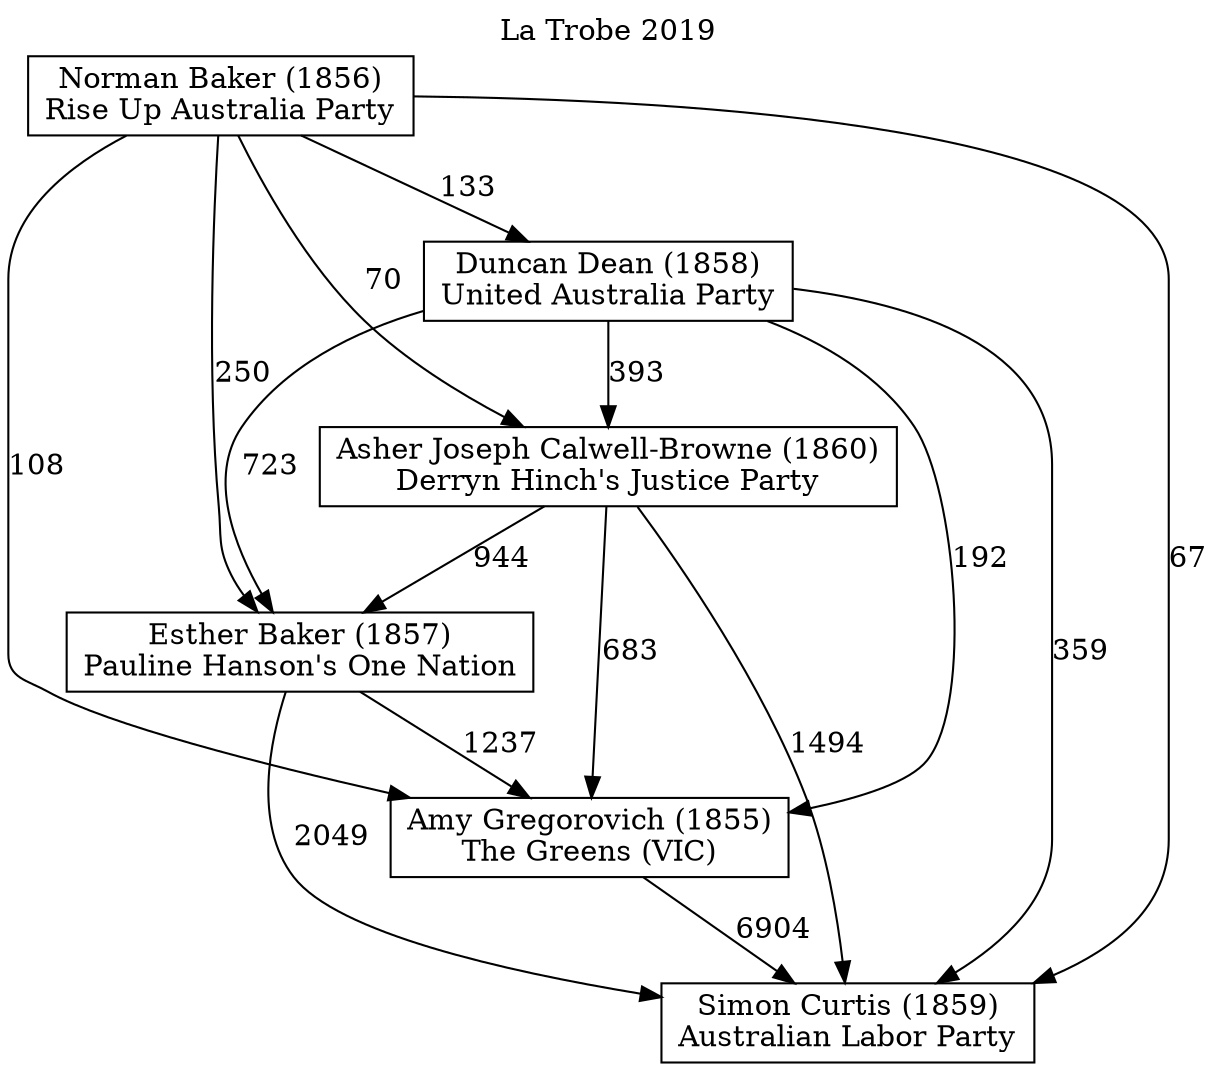 // House preference flow
digraph "Simon Curtis (1859)_La Trobe_2019" {
	graph [label="La Trobe 2019" labelloc=t mclimit=10]
	node [shape=box]
	"Amy Gregorovich (1855)" [label="Amy Gregorovich (1855)
The Greens (VIC)"]
	"Asher Joseph Calwell-Browne (1860)" [label="Asher Joseph Calwell-Browne (1860)
Derryn Hinch's Justice Party"]
	"Duncan Dean (1858)" [label="Duncan Dean (1858)
United Australia Party"]
	"Esther Baker (1857)" [label="Esther Baker (1857)
Pauline Hanson's One Nation"]
	"Norman Baker (1856)" [label="Norman Baker (1856)
Rise Up Australia Party"]
	"Simon Curtis (1859)" [label="Simon Curtis (1859)
Australian Labor Party"]
	"Amy Gregorovich (1855)" -> "Simon Curtis (1859)" [label=6904]
	"Asher Joseph Calwell-Browne (1860)" -> "Amy Gregorovich (1855)" [label=683]
	"Asher Joseph Calwell-Browne (1860)" -> "Esther Baker (1857)" [label=944]
	"Asher Joseph Calwell-Browne (1860)" -> "Simon Curtis (1859)" [label=1494]
	"Duncan Dean (1858)" -> "Amy Gregorovich (1855)" [label=192]
	"Duncan Dean (1858)" -> "Asher Joseph Calwell-Browne (1860)" [label=393]
	"Duncan Dean (1858)" -> "Esther Baker (1857)" [label=723]
	"Duncan Dean (1858)" -> "Simon Curtis (1859)" [label=359]
	"Esther Baker (1857)" -> "Amy Gregorovich (1855)" [label=1237]
	"Esther Baker (1857)" -> "Simon Curtis (1859)" [label=2049]
	"Norman Baker (1856)" -> "Amy Gregorovich (1855)" [label=108]
	"Norman Baker (1856)" -> "Asher Joseph Calwell-Browne (1860)" [label=70]
	"Norman Baker (1856)" -> "Duncan Dean (1858)" [label=133]
	"Norman Baker (1856)" -> "Esther Baker (1857)" [label=250]
	"Norman Baker (1856)" -> "Simon Curtis (1859)" [label=67]
}
